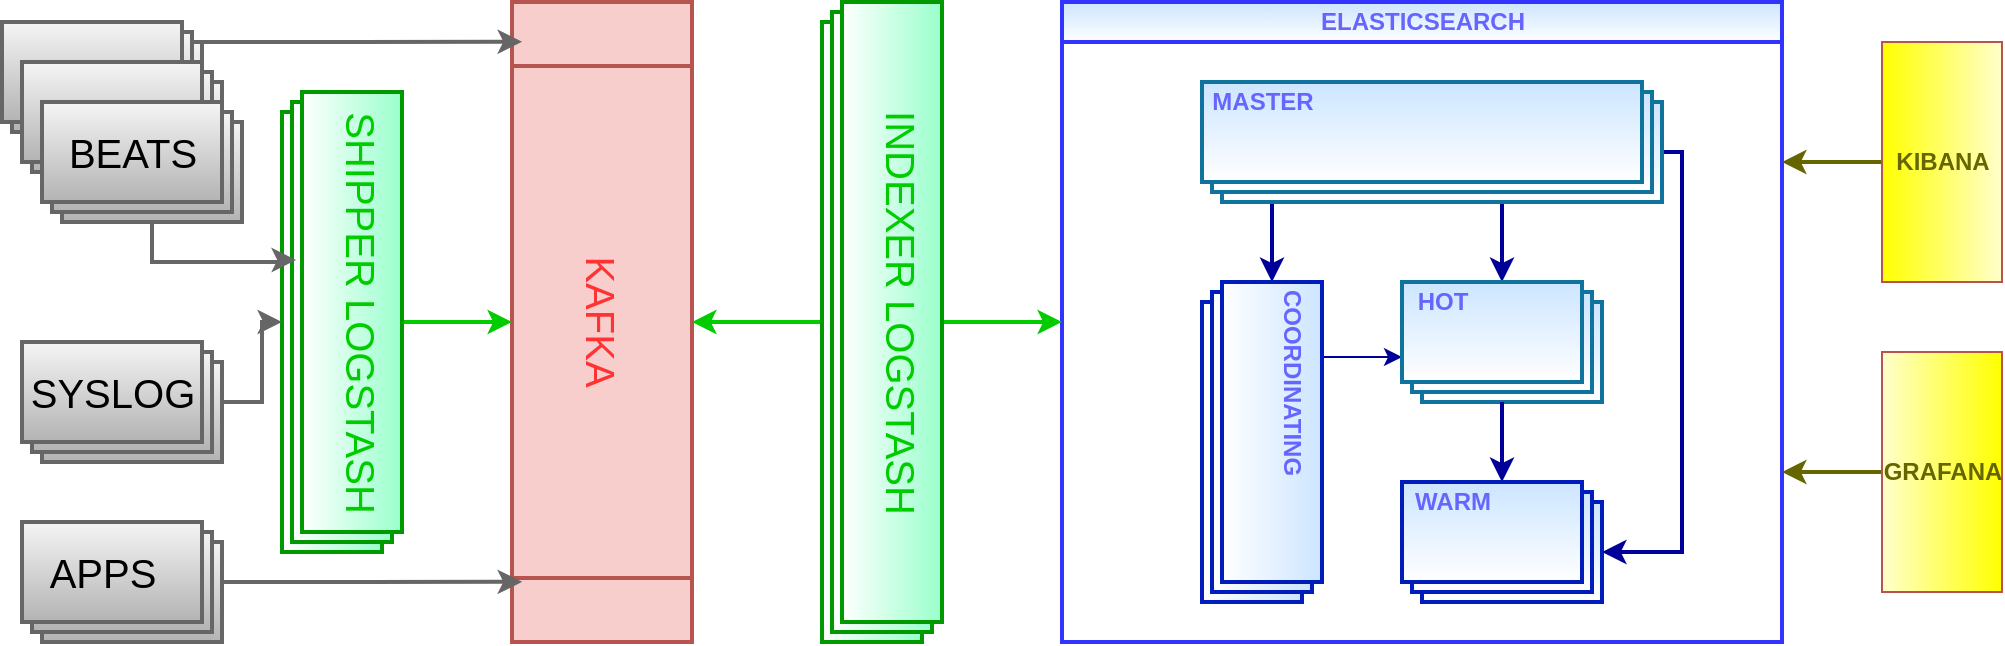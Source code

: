 <mxfile version="14.4.4" type="github">
  <diagram id="R2lEEEUBdFMjLlhIrx00" name="Page-1">
    <mxGraphModel dx="1249" dy="762" grid="1" gridSize="10" guides="1" tooltips="1" connect="1" arrows="1" fold="1" page="1" pageScale="1" pageWidth="1600" pageHeight="900" math="0" shadow="0" extFonts="Permanent Marker^https://fonts.googleapis.com/css?family=Permanent+Marker">
      <root>
        <mxCell id="0" />
        <mxCell id="1" parent="0" />
        <mxCell id="uSduwXZltjfLBemW7_SH-1" value="&lt;span style=&quot;font-size: 20px;&quot;&gt;KAFKA&lt;/span&gt;" style="shape=process;whiteSpace=wrap;html=1;backgroundOutline=1;direction=west;verticalAlign=middle;fontStyle=0;labelBackgroundColor=none;labelBorderColor=none;fillColor=#f8cecc;strokeColor=#b85450;fontColor=#FF3333;rotation=90;flipV=1;flipH=0;fontSize=20;strokeWidth=2;labelPosition=center;verticalLabelPosition=middle;align=center;" vertex="1" parent="1">
          <mxGeometry x="460" y="315" width="320" height="90" as="geometry" />
        </mxCell>
        <mxCell id="uSduwXZltjfLBemW7_SH-2" value="ELASTICSEARCH" style="swimlane;html=1;startSize=20;horizontal=1;containerType=tree;labelBackgroundColor=none;fillColor=#cce5ff;rounded=0;shadow=0;sketch=0;gradientColor=#ffffff;swimlaneFillColor=none;strokeColor=#3333FF;strokeWidth=2;fontColor=#6666FF;" vertex="1" parent="1">
          <mxGeometry x="850" y="200" width="360" height="320" as="geometry" />
        </mxCell>
        <mxCell id="uSduwXZltjfLBemW7_SH-36" style="edgeStyle=orthogonalEdgeStyle;rounded=0;orthogonalLoop=1;jettySize=auto;html=1;entryX=0;entryY=0;entryDx=0;entryDy=25;entryPerimeter=0;fontColor=#FF3333;strokeColor=#000099;strokeWidth=2;" edge="1" parent="uSduwXZltjfLBemW7_SH-2" source="uSduwXZltjfLBemW7_SH-19" target="uSduwXZltjfLBemW7_SH-28">
          <mxGeometry relative="1" as="geometry">
            <Array as="points">
              <mxPoint x="105" y="110" />
              <mxPoint x="105" y="110" />
            </Array>
          </mxGeometry>
        </mxCell>
        <mxCell id="uSduwXZltjfLBemW7_SH-68" style="edgeStyle=orthogonalEdgeStyle;rounded=0;orthogonalLoop=1;jettySize=auto;html=1;exitX=0;exitY=0;exitDx=120;exitDy=60;exitPerimeter=0;fontColor=#FF3333;strokeColor=#000099;strokeWidth=2;" edge="1" parent="uSduwXZltjfLBemW7_SH-2" source="uSduwXZltjfLBemW7_SH-19" target="uSduwXZltjfLBemW7_SH-52">
          <mxGeometry relative="1" as="geometry">
            <Array as="points">
              <mxPoint x="220" y="100" />
            </Array>
          </mxGeometry>
        </mxCell>
        <mxCell id="uSduwXZltjfLBemW7_SH-69" style="edgeStyle=orthogonalEdgeStyle;rounded=0;orthogonalLoop=1;jettySize=auto;html=1;exitX=0;exitY=0;exitDx=230;exitDy=35;exitPerimeter=0;entryX=0;entryY=0;entryDx=100;entryDy=35;entryPerimeter=0;fontColor=#FF3333;strokeColor=#000099;strokeWidth=2;" edge="1" parent="uSduwXZltjfLBemW7_SH-2" source="uSduwXZltjfLBemW7_SH-19" target="uSduwXZltjfLBemW7_SH-54">
          <mxGeometry relative="1" as="geometry">
            <Array as="points">
              <mxPoint x="310" y="75" />
              <mxPoint x="310" y="275" />
            </Array>
          </mxGeometry>
        </mxCell>
        <mxCell id="uSduwXZltjfLBemW7_SH-19" value="" style="verticalLabelPosition=bottom;verticalAlign=top;html=1;shape=mxgraph.basic.layered_rect;dx=10;outlineConnect=0;labelBackgroundColor=none;labelBorderColor=none;strokeColor=#10739e;strokeWidth=2;fillColor=#CCE5FF;gradientColor=#ffffff;fontStyle=1;fontColor=#6666FF;" vertex="1" parent="uSduwXZltjfLBemW7_SH-2">
          <mxGeometry x="70" y="40" width="230" height="60" as="geometry" />
        </mxCell>
        <mxCell id="uSduwXZltjfLBemW7_SH-67" style="edgeStyle=orthogonalEdgeStyle;rounded=0;orthogonalLoop=1;jettySize=auto;html=1;exitX=0;exitY=0;exitDx=37.5;exitDy=0;exitPerimeter=0;entryX=0;entryY=0;entryDx=0;entryDy=37.5;entryPerimeter=0;fontColor=#FF3333;strokeColor=#000099;" edge="1" parent="uSduwXZltjfLBemW7_SH-2" source="uSduwXZltjfLBemW7_SH-28" target="uSduwXZltjfLBemW7_SH-52">
          <mxGeometry relative="1" as="geometry" />
        </mxCell>
        <mxCell id="uSduwXZltjfLBemW7_SH-28" value="" style="verticalLabelPosition=bottom;verticalAlign=top;html=1;shape=mxgraph.basic.layered_rect;dx=10;outlineConnect=0;labelBackgroundColor=none;fontColor=#ffffff;labelBorderColor=none;direction=south;strokeColor=#001DBC;strokeWidth=2;fillColor=#CCE5FF;gradientColor=#ffffff;" vertex="1" parent="uSduwXZltjfLBemW7_SH-2">
          <mxGeometry x="70" y="140" width="60" height="160" as="geometry" />
        </mxCell>
        <mxCell id="uSduwXZltjfLBemW7_SH-52" value="" style="verticalLabelPosition=bottom;verticalAlign=top;html=1;shape=mxgraph.basic.layered_rect;dx=10;outlineConnect=0;labelBackgroundColor=none;strokeColor=#10739e;strokeWidth=2;fillColor=#CCE5FF;gradientColor=#ffffff;" vertex="1" parent="uSduwXZltjfLBemW7_SH-2">
          <mxGeometry x="170" y="140" width="100" height="60" as="geometry" />
        </mxCell>
        <mxCell id="uSduwXZltjfLBemW7_SH-53" value="" style="edgeStyle=orthogonalEdgeStyle;rounded=0;orthogonalLoop=1;jettySize=auto;html=1;strokeColor=#000099;strokeWidth=2;" edge="1" source="uSduwXZltjfLBemW7_SH-52" target="uSduwXZltjfLBemW7_SH-54" parent="uSduwXZltjfLBemW7_SH-2">
          <mxGeometry relative="1" as="geometry" />
        </mxCell>
        <mxCell id="uSduwXZltjfLBemW7_SH-54" value="" style="verticalLabelPosition=bottom;verticalAlign=top;html=1;shape=mxgraph.basic.layered_rect;dx=10;outlineConnect=0;labelBackgroundColor=none;fontColor=#ffffff;strokeWidth=2;strokeColor=#001DBC;fillColor=#CCE5FF;gradientColor=#ffffff;" vertex="1" parent="uSduwXZltjfLBemW7_SH-2">
          <mxGeometry x="170" y="240" width="100" height="60" as="geometry" />
        </mxCell>
        <mxCell id="uSduwXZltjfLBemW7_SH-75" value="COORDINATING" style="text;html=1;align=center;verticalAlign=middle;resizable=0;points=[];autosize=1;rotation=90;fontColor=#6666FF;fontStyle=1" vertex="1" parent="uSduwXZltjfLBemW7_SH-2">
          <mxGeometry x="60" y="180" width="110" height="20" as="geometry" />
        </mxCell>
        <mxCell id="uSduwXZltjfLBemW7_SH-88" value="HOT" style="text;html=1;align=center;verticalAlign=middle;resizable=0;points=[];autosize=1;fontColor=#6666FF;fontStyle=1" vertex="1" parent="uSduwXZltjfLBemW7_SH-2">
          <mxGeometry x="170" y="140" width="40" height="20" as="geometry" />
        </mxCell>
        <mxCell id="uSduwXZltjfLBemW7_SH-89" value="WARM" style="text;html=1;align=center;verticalAlign=middle;resizable=0;points=[];autosize=1;fontColor=#6666FF;fontStyle=1" vertex="1" parent="uSduwXZltjfLBemW7_SH-2">
          <mxGeometry x="170" y="240" width="50" height="20" as="geometry" />
        </mxCell>
        <mxCell id="uSduwXZltjfLBemW7_SH-90" value="MASTER" style="text;html=1;align=center;verticalAlign=middle;resizable=0;points=[];autosize=1;fontColor=#6666FF;fontStyle=1" vertex="1" parent="uSduwXZltjfLBemW7_SH-2">
          <mxGeometry x="65" y="40" width="70" height="20" as="geometry" />
        </mxCell>
        <mxCell id="wwj9QO_b-XbSle_AMWVH-4" style="edgeStyle=orthogonalEdgeStyle;rounded=0;orthogonalLoop=1;jettySize=auto;html=1;entryX=1;entryY=0.25;entryDx=0;entryDy=0;fontColor=#666600;strokeColor=#666600;strokeWidth=2;" edge="1" parent="1" source="wwj9QO_b-XbSle_AMWVH-1" target="uSduwXZltjfLBemW7_SH-2">
          <mxGeometry relative="1" as="geometry" />
        </mxCell>
        <mxCell id="wwj9QO_b-XbSle_AMWVH-1" value="KIBANA" style="verticalLabelPosition=middle;verticalAlign=middle;shape=mxgraph.basic.rect;fillColor2=none;strokeWidth=1;size=20;indent=5;rounded=0;shadow=0;labelBackgroundColor=none;sketch=0;rotation=90;horizontal=0;labelPosition=center;align=center;html=1;strokeColor=#b85450;fillColor=#FFFF00;gradientDirection=north;gradientColor=#FFFFCC;fontColor=#666600;fontStyle=1;rotatable=0;" vertex="1" parent="1">
          <mxGeometry x="1230" y="250" width="120" height="60" as="geometry" />
        </mxCell>
        <mxCell id="wwj9QO_b-XbSle_AMWVH-5" style="edgeStyle=orthogonalEdgeStyle;rounded=0;orthogonalLoop=1;jettySize=auto;html=1;fontColor=#666600;strokeColor=#666600;strokeWidth=2;" edge="1" parent="1" source="wwj9QO_b-XbSle_AMWVH-3">
          <mxGeometry relative="1" as="geometry">
            <mxPoint x="1210" y="435" as="targetPoint" />
          </mxGeometry>
        </mxCell>
        <mxCell id="wwj9QO_b-XbSle_AMWVH-3" value="GRAFANA" style="verticalLabelPosition=middle;verticalAlign=middle;shape=mxgraph.basic.rect;fillColor2=none;strokeWidth=1;size=20;indent=5;rounded=0;shadow=0;labelBackgroundColor=none;sketch=0;rotation=90;horizontal=0;labelPosition=center;align=center;html=1;strokeColor=#b85450;fillColor=#FFFF00;gradientDirection=north;gradientColor=#FFFFCC;fontStyle=1;fontColor=#666600;direction=west;perimeterSpacing=0;snapToPoint=0;portConstraintRotation=0;metaEdit=0;backgroundOutline=0;rotatable=0;" vertex="1" parent="1">
          <mxGeometry x="1230" y="405" width="120" height="60" as="geometry" />
        </mxCell>
        <mxCell id="wwj9QO_b-XbSle_AMWVH-21" style="edgeStyle=orthogonalEdgeStyle;rounded=0;orthogonalLoop=1;jettySize=auto;html=1;entryX=0.5;entryY=1;entryDx=0;entryDy=0;strokeColor=#00CC00;strokeWidth=2;fontSize=20;fontColor=#00CC00;" edge="1" parent="1" source="wwj9QO_b-XbSle_AMWVH-17" target="uSduwXZltjfLBemW7_SH-1">
          <mxGeometry relative="1" as="geometry" />
        </mxCell>
        <mxCell id="wwj9QO_b-XbSle_AMWVH-22" style="edgeStyle=orthogonalEdgeStyle;rounded=0;orthogonalLoop=1;jettySize=auto;html=1;entryX=0;entryY=0.5;entryDx=0;entryDy=0;strokeColor=#00CC00;strokeWidth=2;fontSize=20;fontColor=#00CC00;" edge="1" parent="1" source="wwj9QO_b-XbSle_AMWVH-17" target="uSduwXZltjfLBemW7_SH-2">
          <mxGeometry relative="1" as="geometry" />
        </mxCell>
        <mxCell id="wwj9QO_b-XbSle_AMWVH-17" value="" style="verticalLabelPosition=bottom;verticalAlign=top;html=1;shape=mxgraph.basic.layered_rect;dx=10;outlineConnect=0;labelBackgroundColor=none;fontColor=#ffffff;labelBorderColor=none;direction=south;strokeWidth=2;gradientColor=#ffffff;fillColor=#99FFCC;strokeColor=#009900;" vertex="1" parent="1">
          <mxGeometry x="730" y="200" width="60" height="320" as="geometry" />
        </mxCell>
        <mxCell id="wwj9QO_b-XbSle_AMWVH-20" style="edgeStyle=orthogonalEdgeStyle;rounded=0;orthogonalLoop=1;jettySize=auto;html=1;entryX=0.5;entryY=0;entryDx=0;entryDy=0;strokeColor=#00CC00;strokeWidth=2;fontSize=20;fontColor=#00CC00;" edge="1" parent="1" source="wwj9QO_b-XbSle_AMWVH-18" target="uSduwXZltjfLBemW7_SH-1">
          <mxGeometry relative="1" as="geometry" />
        </mxCell>
        <mxCell id="wwj9QO_b-XbSle_AMWVH-18" value="" style="verticalLabelPosition=bottom;verticalAlign=top;html=1;shape=mxgraph.basic.layered_rect;dx=10;outlineConnect=0;labelBackgroundColor=none;fontColor=#ffffff;labelBorderColor=none;direction=south;strokeWidth=2;gradientColor=#ffffff;fillColor=#99FFCC;strokeColor=#009900;" vertex="1" parent="1">
          <mxGeometry x="460" y="245" width="60" height="230" as="geometry" />
        </mxCell>
        <mxCell id="wwj9QO_b-XbSle_AMWVH-23" value="SHIPPER LOGSTASH" style="text;html=1;align=center;verticalAlign=middle;resizable=0;points=[];autosize=1;fontSize=20;fontColor=#00CC00;rotation=90;" vertex="1" parent="1">
          <mxGeometry x="390" y="340" width="220" height="30" as="geometry" />
        </mxCell>
        <mxCell id="wwj9QO_b-XbSle_AMWVH-24" value="INDEXER LOGSTASH" style="text;html=1;align=center;verticalAlign=middle;resizable=0;points=[];autosize=1;fontSize=20;fontColor=#00CC00;rotation=90;" vertex="1" parent="1">
          <mxGeometry x="660" y="340" width="220" height="30" as="geometry" />
        </mxCell>
        <mxCell id="wwj9QO_b-XbSle_AMWVH-36" style="edgeStyle=orthogonalEdgeStyle;rounded=0;orthogonalLoop=1;jettySize=auto;html=1;entryX=0.094;entryY=0.944;entryDx=0;entryDy=0;entryPerimeter=0;strokeColor=#666666;strokeWidth=2;fontSize=20;fontColor=#000000;gradientColor=#b3b3b3;fillColor=#f5f5f5;" edge="1" parent="1" source="wwj9QO_b-XbSle_AMWVH-32" target="uSduwXZltjfLBemW7_SH-1">
          <mxGeometry relative="1" as="geometry" />
        </mxCell>
        <mxCell id="wwj9QO_b-XbSle_AMWVH-32" value="" style="verticalLabelPosition=bottom;verticalAlign=top;html=1;shape=mxgraph.basic.layered_rect;dx=10;outlineConnect=0;rounded=0;shadow=0;labelBackgroundColor=none;sketch=0;strokeColor=#666666;strokeWidth=2;fillColor=#f5f5f5;gradientColor=#b3b3b3;fontSize=20;" vertex="1" parent="1">
          <mxGeometry x="330" y="460" width="100" height="60" as="geometry" />
        </mxCell>
        <mxCell id="wwj9QO_b-XbSle_AMWVH-33" value="APPS" style="text;html=1;align=center;verticalAlign=middle;resizable=0;points=[];autosize=1;fontSize=20;" vertex="1" parent="1">
          <mxGeometry x="335" y="470" width="70" height="30" as="geometry" />
        </mxCell>
        <mxCell id="wwj9QO_b-XbSle_AMWVH-42" style="edgeStyle=orthogonalEdgeStyle;rounded=0;orthogonalLoop=1;jettySize=auto;html=1;strokeColor=#666666;strokeWidth=2;fontSize=20;fontColor=#000000;gradientColor=#b3b3b3;fillColor=#f5f5f5;" edge="1" parent="1" source="wwj9QO_b-XbSle_AMWVH-37" target="wwj9QO_b-XbSle_AMWVH-18">
          <mxGeometry relative="1" as="geometry" />
        </mxCell>
        <mxCell id="wwj9QO_b-XbSle_AMWVH-37" value="" style="verticalLabelPosition=bottom;verticalAlign=top;html=1;shape=mxgraph.basic.layered_rect;dx=10;outlineConnect=0;rounded=0;shadow=0;labelBackgroundColor=none;sketch=0;strokeColor=#666666;strokeWidth=2;fillColor=#f5f5f5;gradientColor=#b3b3b3;fontSize=20;" vertex="1" parent="1">
          <mxGeometry x="330" y="370" width="100" height="60" as="geometry" />
        </mxCell>
        <mxCell id="wwj9QO_b-XbSle_AMWVH-50" style="edgeStyle=orthogonalEdgeStyle;rounded=0;orthogonalLoop=1;jettySize=auto;html=1;exitX=0;exitY=0;exitDx=100;exitDy=10;exitPerimeter=0;entryX=0.938;entryY=0.944;entryDx=0;entryDy=0;entryPerimeter=0;strokeColor=#666666;strokeWidth=2;fontSize=20;fontColor=#000000;gradientColor=#b3b3b3;fillColor=#f5f5f5;" edge="1" parent="1" source="wwj9QO_b-XbSle_AMWVH-38" target="uSduwXZltjfLBemW7_SH-1">
          <mxGeometry relative="1" as="geometry" />
        </mxCell>
        <mxCell id="wwj9QO_b-XbSle_AMWVH-38" value="" style="verticalLabelPosition=bottom;verticalAlign=top;html=1;shape=mxgraph.basic.layered_rect;dx=10;outlineConnect=0;rounded=0;shadow=0;labelBackgroundColor=none;sketch=0;strokeColor=#666666;strokeWidth=2;fillColor=#f5f5f5;gradientColor=#b3b3b3;fontSize=20;" vertex="1" parent="1">
          <mxGeometry x="320" y="210" width="100" height="60" as="geometry" />
        </mxCell>
        <mxCell id="wwj9QO_b-XbSle_AMWVH-39" value="" style="verticalLabelPosition=bottom;verticalAlign=top;html=1;shape=mxgraph.basic.layered_rect;dx=10;outlineConnect=0;rounded=0;shadow=0;labelBackgroundColor=none;sketch=0;strokeColor=#666666;strokeWidth=2;fillColor=#f5f5f5;gradientColor=#b3b3b3;fontSize=20;" vertex="1" parent="1">
          <mxGeometry x="330" y="230" width="100" height="60" as="geometry" />
        </mxCell>
        <mxCell id="wwj9QO_b-XbSle_AMWVH-47" style="edgeStyle=orthogonalEdgeStyle;rounded=0;orthogonalLoop=1;jettySize=auto;html=1;exitX=0;exitY=0;exitDx=55;exitDy=60;exitPerimeter=0;entryX=0.365;entryY=0.883;entryDx=0;entryDy=0;entryPerimeter=0;strokeColor=#666666;strokeWidth=2;fontSize=20;fontColor=#000000;gradientColor=#b3b3b3;fillColor=#f5f5f5;" edge="1" parent="1" source="wwj9QO_b-XbSle_AMWVH-40" target="wwj9QO_b-XbSle_AMWVH-18">
          <mxGeometry relative="1" as="geometry" />
        </mxCell>
        <mxCell id="wwj9QO_b-XbSle_AMWVH-40" value="" style="verticalLabelPosition=bottom;verticalAlign=top;html=1;shape=mxgraph.basic.layered_rect;dx=10;outlineConnect=0;rounded=0;shadow=0;labelBackgroundColor=none;sketch=0;strokeColor=#666666;strokeWidth=2;fillColor=#f5f5f5;gradientColor=#b3b3b3;fontSize=20;" vertex="1" parent="1">
          <mxGeometry x="340" y="250" width="100" height="60" as="geometry" />
        </mxCell>
        <mxCell id="wwj9QO_b-XbSle_AMWVH-41" value="SYSLOG" style="text;html=1;align=center;verticalAlign=middle;resizable=0;points=[];autosize=1;fontSize=20;" vertex="1" parent="1">
          <mxGeometry x="325" y="380" width="100" height="30" as="geometry" />
        </mxCell>
        <mxCell id="wwj9QO_b-XbSle_AMWVH-43" value="BEATS" style="text;html=1;align=center;verticalAlign=middle;resizable=0;points=[];autosize=1;fontSize=20;" vertex="1" parent="1">
          <mxGeometry x="345" y="260" width="80" height="30" as="geometry" />
        </mxCell>
      </root>
    </mxGraphModel>
  </diagram>
</mxfile>
